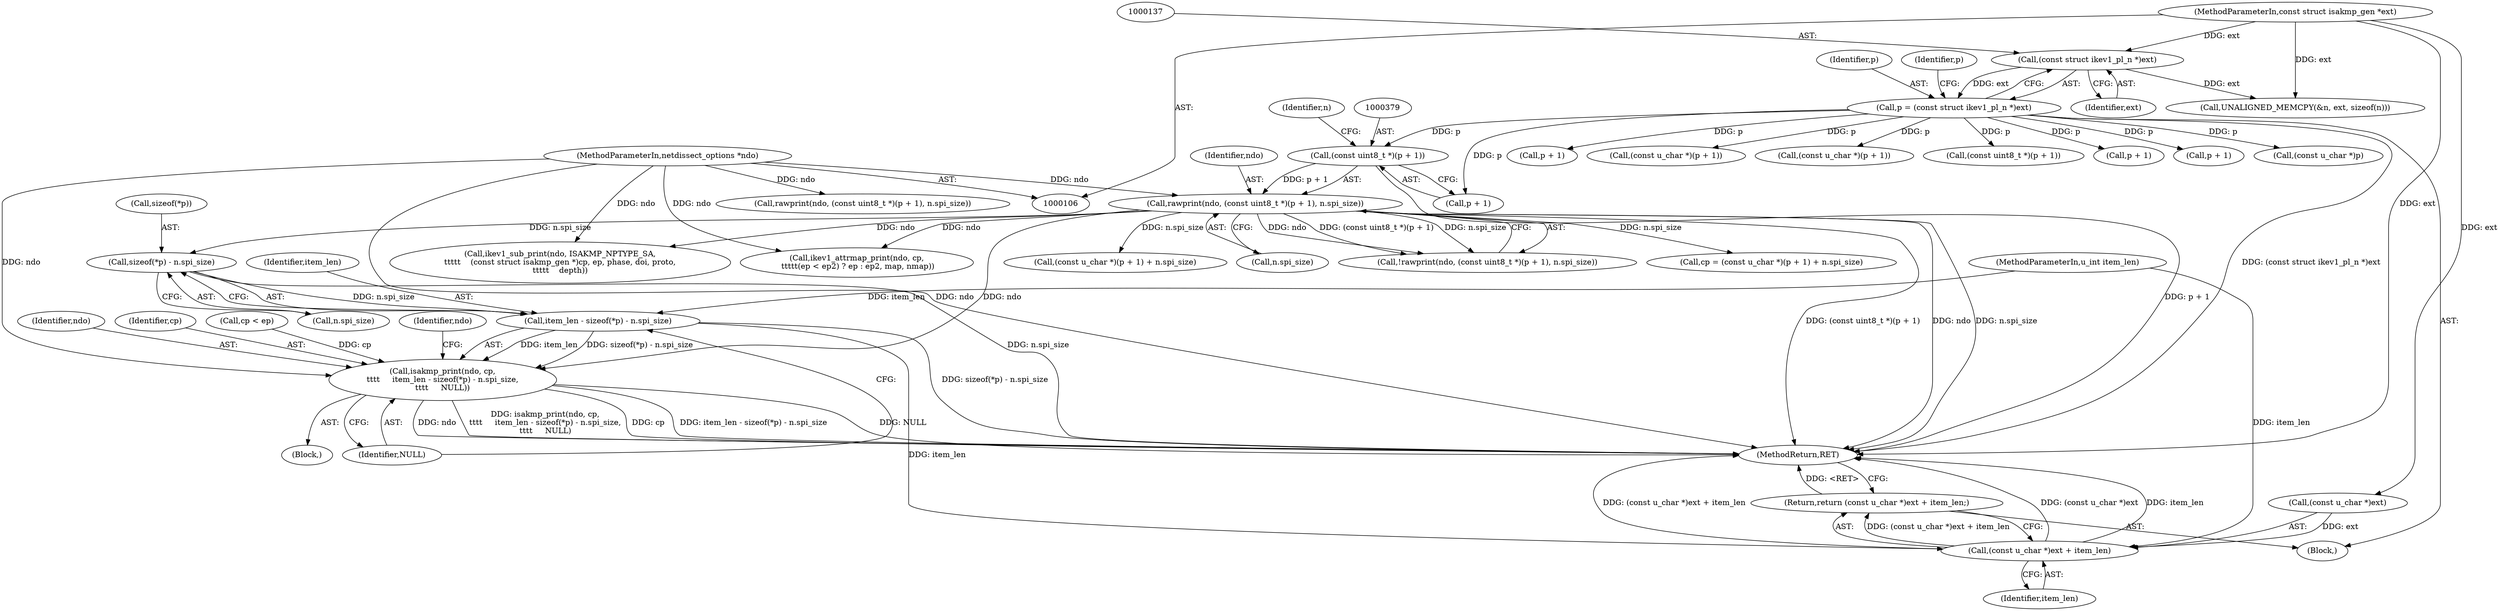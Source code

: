 digraph "0_tcpdump_c2ef693866beae071a24b45c49f9674af1df4028@API" {
"1000495" [label="(Call,sizeof(*p) - n.spi_size)"];
"1000376" [label="(Call,rawprint(ndo, (const uint8_t *)(p + 1), n.spi_size))"];
"1000107" [label="(MethodParameterIn,netdissect_options *ndo)"];
"1000378" [label="(Call,(const uint8_t *)(p + 1))"];
"1000134" [label="(Call,p = (const struct ikev1_pl_n *)ext)"];
"1000136" [label="(Call,(const struct ikev1_pl_n *)ext)"];
"1000109" [label="(MethodParameterIn,const struct isakmp_gen *ext)"];
"1000493" [label="(Call,item_len - sizeof(*p) - n.spi_size)"];
"1000490" [label="(Call,isakmp_print(ndo, cp,\n\t\t\t\t     item_len - sizeof(*p) - n.spi_size,\n\t\t\t\t     NULL))"];
"1000508" [label="(Call,(const u_char *)ext + item_len)"];
"1000507" [label="(Return,return (const u_char *)ext + item_len;)"];
"1000493" [label="(Call,item_len - sizeof(*p) - n.spi_size)"];
"1000116" [label="(Block,)"];
"1000255" [label="(Call,p + 1)"];
"1000496" [label="(Call,sizeof(*p))"];
"1000378" [label="(Call,(const uint8_t *)(p + 1))"];
"1000491" [label="(Identifier,ndo)"];
"1000523" [label="(MethodReturn,RET)"];
"1000499" [label="(Call,n.spi_size)"];
"1000141" [label="(Identifier,p)"];
"1000507" [label="(Return,return (const u_char *)ext + item_len;)"];
"1000389" [label="(Call,(const u_char *)(p + 1) + n.spi_size)"];
"1000134" [label="(Call,p = (const struct ikev1_pl_n *)ext)"];
"1000509" [label="(Call,(const u_char *)ext)"];
"1000383" [label="(Call,n.spi_size)"];
"1000390" [label="(Call,(const u_char *)(p + 1))"];
"1000264" [label="(Call,(const u_char *)(p + 1))"];
"1000492" [label="(Identifier,cp)"];
"1000406" [label="(Call,cp < ep)"];
"1000253" [label="(Call,(const uint8_t *)(p + 1))"];
"1000380" [label="(Call,p + 1)"];
"1000447" [label="(Call,ikev1_attrmap_print(ndo, cp,\n \t\t\t\t\t(ep < ep2) ? ep : ep2, map, nmap))"];
"1000142" [label="(Call,UNALIGNED_MEMCPY(&n, ext, sizeof(n)))"];
"1000377" [label="(Identifier,ndo)"];
"1000251" [label="(Call,rawprint(ndo, (const uint8_t *)(p + 1), n.spi_size))"];
"1000110" [label="(MethodParameterIn,u_int item_len)"];
"1000508" [label="(Call,(const u_char *)ext + item_len)"];
"1000266" [label="(Call,p + 1)"];
"1000505" [label="(Identifier,ndo)"];
"1000138" [label="(Identifier,ext)"];
"1000392" [label="(Call,p + 1)"];
"1000419" [label="(Block,)"];
"1000376" [label="(Call,rawprint(ndo, (const uint8_t *)(p + 1), n.spi_size))"];
"1000375" [label="(Call,!rawprint(ndo, (const uint8_t *)(p + 1), n.spi_size))"];
"1000107" [label="(MethodParameterIn,netdissect_options *ndo)"];
"1000135" [label="(Identifier,p)"];
"1000384" [label="(Identifier,n)"];
"1000387" [label="(Call,cp = (const u_char *)(p + 1) + n.spi_size)"];
"1000490" [label="(Call,isakmp_print(ndo, cp,\n\t\t\t\t     item_len - sizeof(*p) - n.spi_size,\n\t\t\t\t     NULL))"];
"1000494" [label="(Identifier,item_len)"];
"1000502" [label="(Identifier,NULL)"];
"1000109" [label="(MethodParameterIn,const struct isakmp_gen *ext)"];
"1000401" [label="(Call,(const u_char *)p)"];
"1000495" [label="(Call,sizeof(*p) - n.spi_size)"];
"1000474" [label="(Call,ikev1_sub_print(ndo, ISAKMP_NPTYPE_SA,\n\t\t\t\t\t    (const struct isakmp_gen *)cp, ep, phase, doi, proto,\n\t\t\t\t\t    depth))"];
"1000512" [label="(Identifier,item_len)"];
"1000136" [label="(Call,(const struct ikev1_pl_n *)ext)"];
"1000495" -> "1000493"  [label="AST: "];
"1000495" -> "1000499"  [label="CFG: "];
"1000496" -> "1000495"  [label="AST: "];
"1000499" -> "1000495"  [label="AST: "];
"1000493" -> "1000495"  [label="CFG: "];
"1000495" -> "1000523"  [label="DDG: n.spi_size"];
"1000495" -> "1000493"  [label="DDG: n.spi_size"];
"1000376" -> "1000495"  [label="DDG: n.spi_size"];
"1000376" -> "1000375"  [label="AST: "];
"1000376" -> "1000383"  [label="CFG: "];
"1000377" -> "1000376"  [label="AST: "];
"1000378" -> "1000376"  [label="AST: "];
"1000383" -> "1000376"  [label="AST: "];
"1000375" -> "1000376"  [label="CFG: "];
"1000376" -> "1000523"  [label="DDG: ndo"];
"1000376" -> "1000523"  [label="DDG: n.spi_size"];
"1000376" -> "1000523"  [label="DDG: (const uint8_t *)(p + 1)"];
"1000376" -> "1000375"  [label="DDG: ndo"];
"1000376" -> "1000375"  [label="DDG: (const uint8_t *)(p + 1)"];
"1000376" -> "1000375"  [label="DDG: n.spi_size"];
"1000107" -> "1000376"  [label="DDG: ndo"];
"1000378" -> "1000376"  [label="DDG: p + 1"];
"1000376" -> "1000387"  [label="DDG: n.spi_size"];
"1000376" -> "1000389"  [label="DDG: n.spi_size"];
"1000376" -> "1000447"  [label="DDG: ndo"];
"1000376" -> "1000474"  [label="DDG: ndo"];
"1000376" -> "1000490"  [label="DDG: ndo"];
"1000107" -> "1000106"  [label="AST: "];
"1000107" -> "1000523"  [label="DDG: ndo"];
"1000107" -> "1000251"  [label="DDG: ndo"];
"1000107" -> "1000447"  [label="DDG: ndo"];
"1000107" -> "1000474"  [label="DDG: ndo"];
"1000107" -> "1000490"  [label="DDG: ndo"];
"1000378" -> "1000380"  [label="CFG: "];
"1000379" -> "1000378"  [label="AST: "];
"1000380" -> "1000378"  [label="AST: "];
"1000384" -> "1000378"  [label="CFG: "];
"1000378" -> "1000523"  [label="DDG: p + 1"];
"1000134" -> "1000378"  [label="DDG: p"];
"1000134" -> "1000116"  [label="AST: "];
"1000134" -> "1000136"  [label="CFG: "];
"1000135" -> "1000134"  [label="AST: "];
"1000136" -> "1000134"  [label="AST: "];
"1000141" -> "1000134"  [label="CFG: "];
"1000134" -> "1000523"  [label="DDG: (const struct ikev1_pl_n *)ext"];
"1000136" -> "1000134"  [label="DDG: ext"];
"1000134" -> "1000253"  [label="DDG: p"];
"1000134" -> "1000255"  [label="DDG: p"];
"1000134" -> "1000264"  [label="DDG: p"];
"1000134" -> "1000266"  [label="DDG: p"];
"1000134" -> "1000380"  [label="DDG: p"];
"1000134" -> "1000390"  [label="DDG: p"];
"1000134" -> "1000392"  [label="DDG: p"];
"1000134" -> "1000401"  [label="DDG: p"];
"1000136" -> "1000138"  [label="CFG: "];
"1000137" -> "1000136"  [label="AST: "];
"1000138" -> "1000136"  [label="AST: "];
"1000109" -> "1000136"  [label="DDG: ext"];
"1000136" -> "1000142"  [label="DDG: ext"];
"1000109" -> "1000106"  [label="AST: "];
"1000109" -> "1000523"  [label="DDG: ext"];
"1000109" -> "1000142"  [label="DDG: ext"];
"1000109" -> "1000509"  [label="DDG: ext"];
"1000493" -> "1000490"  [label="AST: "];
"1000494" -> "1000493"  [label="AST: "];
"1000502" -> "1000493"  [label="CFG: "];
"1000493" -> "1000523"  [label="DDG: sizeof(*p) - n.spi_size"];
"1000493" -> "1000490"  [label="DDG: item_len"];
"1000493" -> "1000490"  [label="DDG: sizeof(*p) - n.spi_size"];
"1000110" -> "1000493"  [label="DDG: item_len"];
"1000493" -> "1000508"  [label="DDG: item_len"];
"1000490" -> "1000419"  [label="AST: "];
"1000490" -> "1000502"  [label="CFG: "];
"1000491" -> "1000490"  [label="AST: "];
"1000492" -> "1000490"  [label="AST: "];
"1000502" -> "1000490"  [label="AST: "];
"1000505" -> "1000490"  [label="CFG: "];
"1000490" -> "1000523"  [label="DDG: item_len - sizeof(*p) - n.spi_size"];
"1000490" -> "1000523"  [label="DDG: NULL"];
"1000490" -> "1000523"  [label="DDG: ndo"];
"1000490" -> "1000523"  [label="DDG: isakmp_print(ndo, cp,\n\t\t\t\t     item_len - sizeof(*p) - n.spi_size,\n\t\t\t\t     NULL)"];
"1000490" -> "1000523"  [label="DDG: cp"];
"1000406" -> "1000490"  [label="DDG: cp"];
"1000508" -> "1000507"  [label="AST: "];
"1000508" -> "1000512"  [label="CFG: "];
"1000509" -> "1000508"  [label="AST: "];
"1000512" -> "1000508"  [label="AST: "];
"1000507" -> "1000508"  [label="CFG: "];
"1000508" -> "1000523"  [label="DDG: (const u_char *)ext"];
"1000508" -> "1000523"  [label="DDG: item_len"];
"1000508" -> "1000523"  [label="DDG: (const u_char *)ext + item_len"];
"1000508" -> "1000507"  [label="DDG: (const u_char *)ext + item_len"];
"1000509" -> "1000508"  [label="DDG: ext"];
"1000110" -> "1000508"  [label="DDG: item_len"];
"1000507" -> "1000116"  [label="AST: "];
"1000523" -> "1000507"  [label="CFG: "];
"1000507" -> "1000523"  [label="DDG: <RET>"];
}
